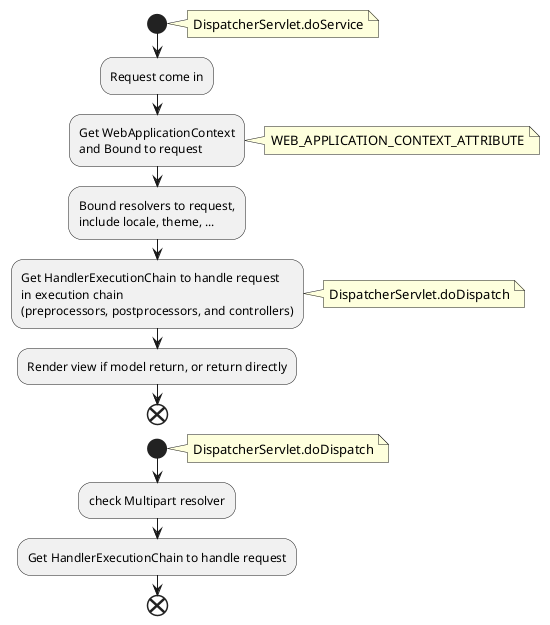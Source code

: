 @startuml "DispatchServlet Workflow"

start
note right
DispatcherServlet.doService
end note

:Request come in;

:Get WebApplicationContext
and Bound to request;
note right
WEB_APPLICATION_CONTEXT_ATTRIBUTE
end note

:Bound resolvers to request,
include locale, theme, ...;

:Get HandlerExecutionChain to handle request
in execution chain
(preprocessors, postprocessors, and controllers);
note right
DispatcherServlet.doDispatch
end note

:Render view if model return, or return directly;
end

start
note right
DispatcherServlet.doDispatch
end note

:check Multipart resolver;
:Get HandlerExecutionChain to handle request;


end

@enduml